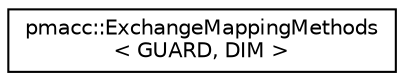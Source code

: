 digraph "Graphical Class Hierarchy"
{
 // LATEX_PDF_SIZE
  edge [fontname="Helvetica",fontsize="10",labelfontname="Helvetica",labelfontsize="10"];
  node [fontname="Helvetica",fontsize="10",shape=record];
  rankdir="LR";
  Node0 [label="pmacc::ExchangeMappingMethods\l\< GUARD, DIM \>",height=0.2,width=0.4,color="black", fillcolor="white", style="filled",URL="$classpmacc_1_1_exchange_mapping_methods_3_01_g_u_a_r_d_00_01_d_i_m_01_4.html",tooltip=" "];
}
